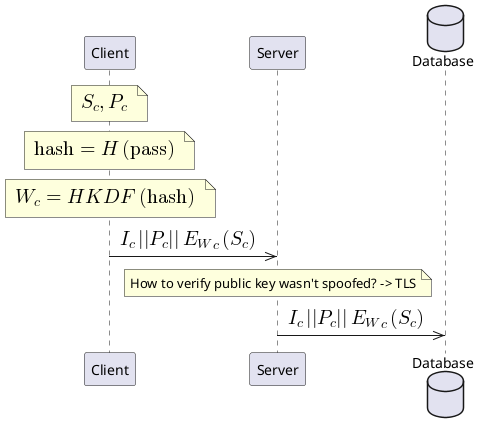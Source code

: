 @startuml
participant Client
participant Server
database Database

note over Client
  <math>S_c, P_c</math>
end note

note over Client
  <math>"hash" = H("pass")</math>
end note

note over Client
  <math>W_c = HKDF("hash")</math>
end note

Client ->> Server: <math>I_c || P_c || E_W_c(S_c)</math>

note over Server
  How to verify public key wasn't spoofed? -> TLS
end note

Server ->> Database: <math>I_c || P_c || E_W_c(S_c)</math>
@enduml